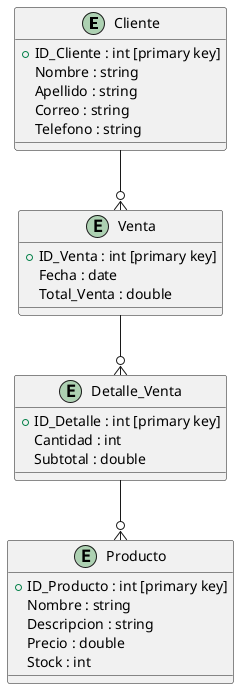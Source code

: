 @startuml

entity "Cliente" {
  + ID_Cliente : int [primary key]
  Nombre : string
  Apellido : string
  Correo : string
  Telefono : string
}

entity "Producto" {
  + ID_Producto : int [primary key]
  Nombre : string
  Descripcion : string
  Precio : double
  Stock : int
}

entity "Venta" {
  + ID_Venta : int [primary key]
  Fecha : date
  Total_Venta : double
}

entity "Detalle_Venta" {
  + ID_Detalle : int [primary key]
  Cantidad : int
  Subtotal : double
}

Cliente --o{ Venta
Venta --o{ Detalle_Venta
Detalle_Venta --o{ Producto

@enduml
